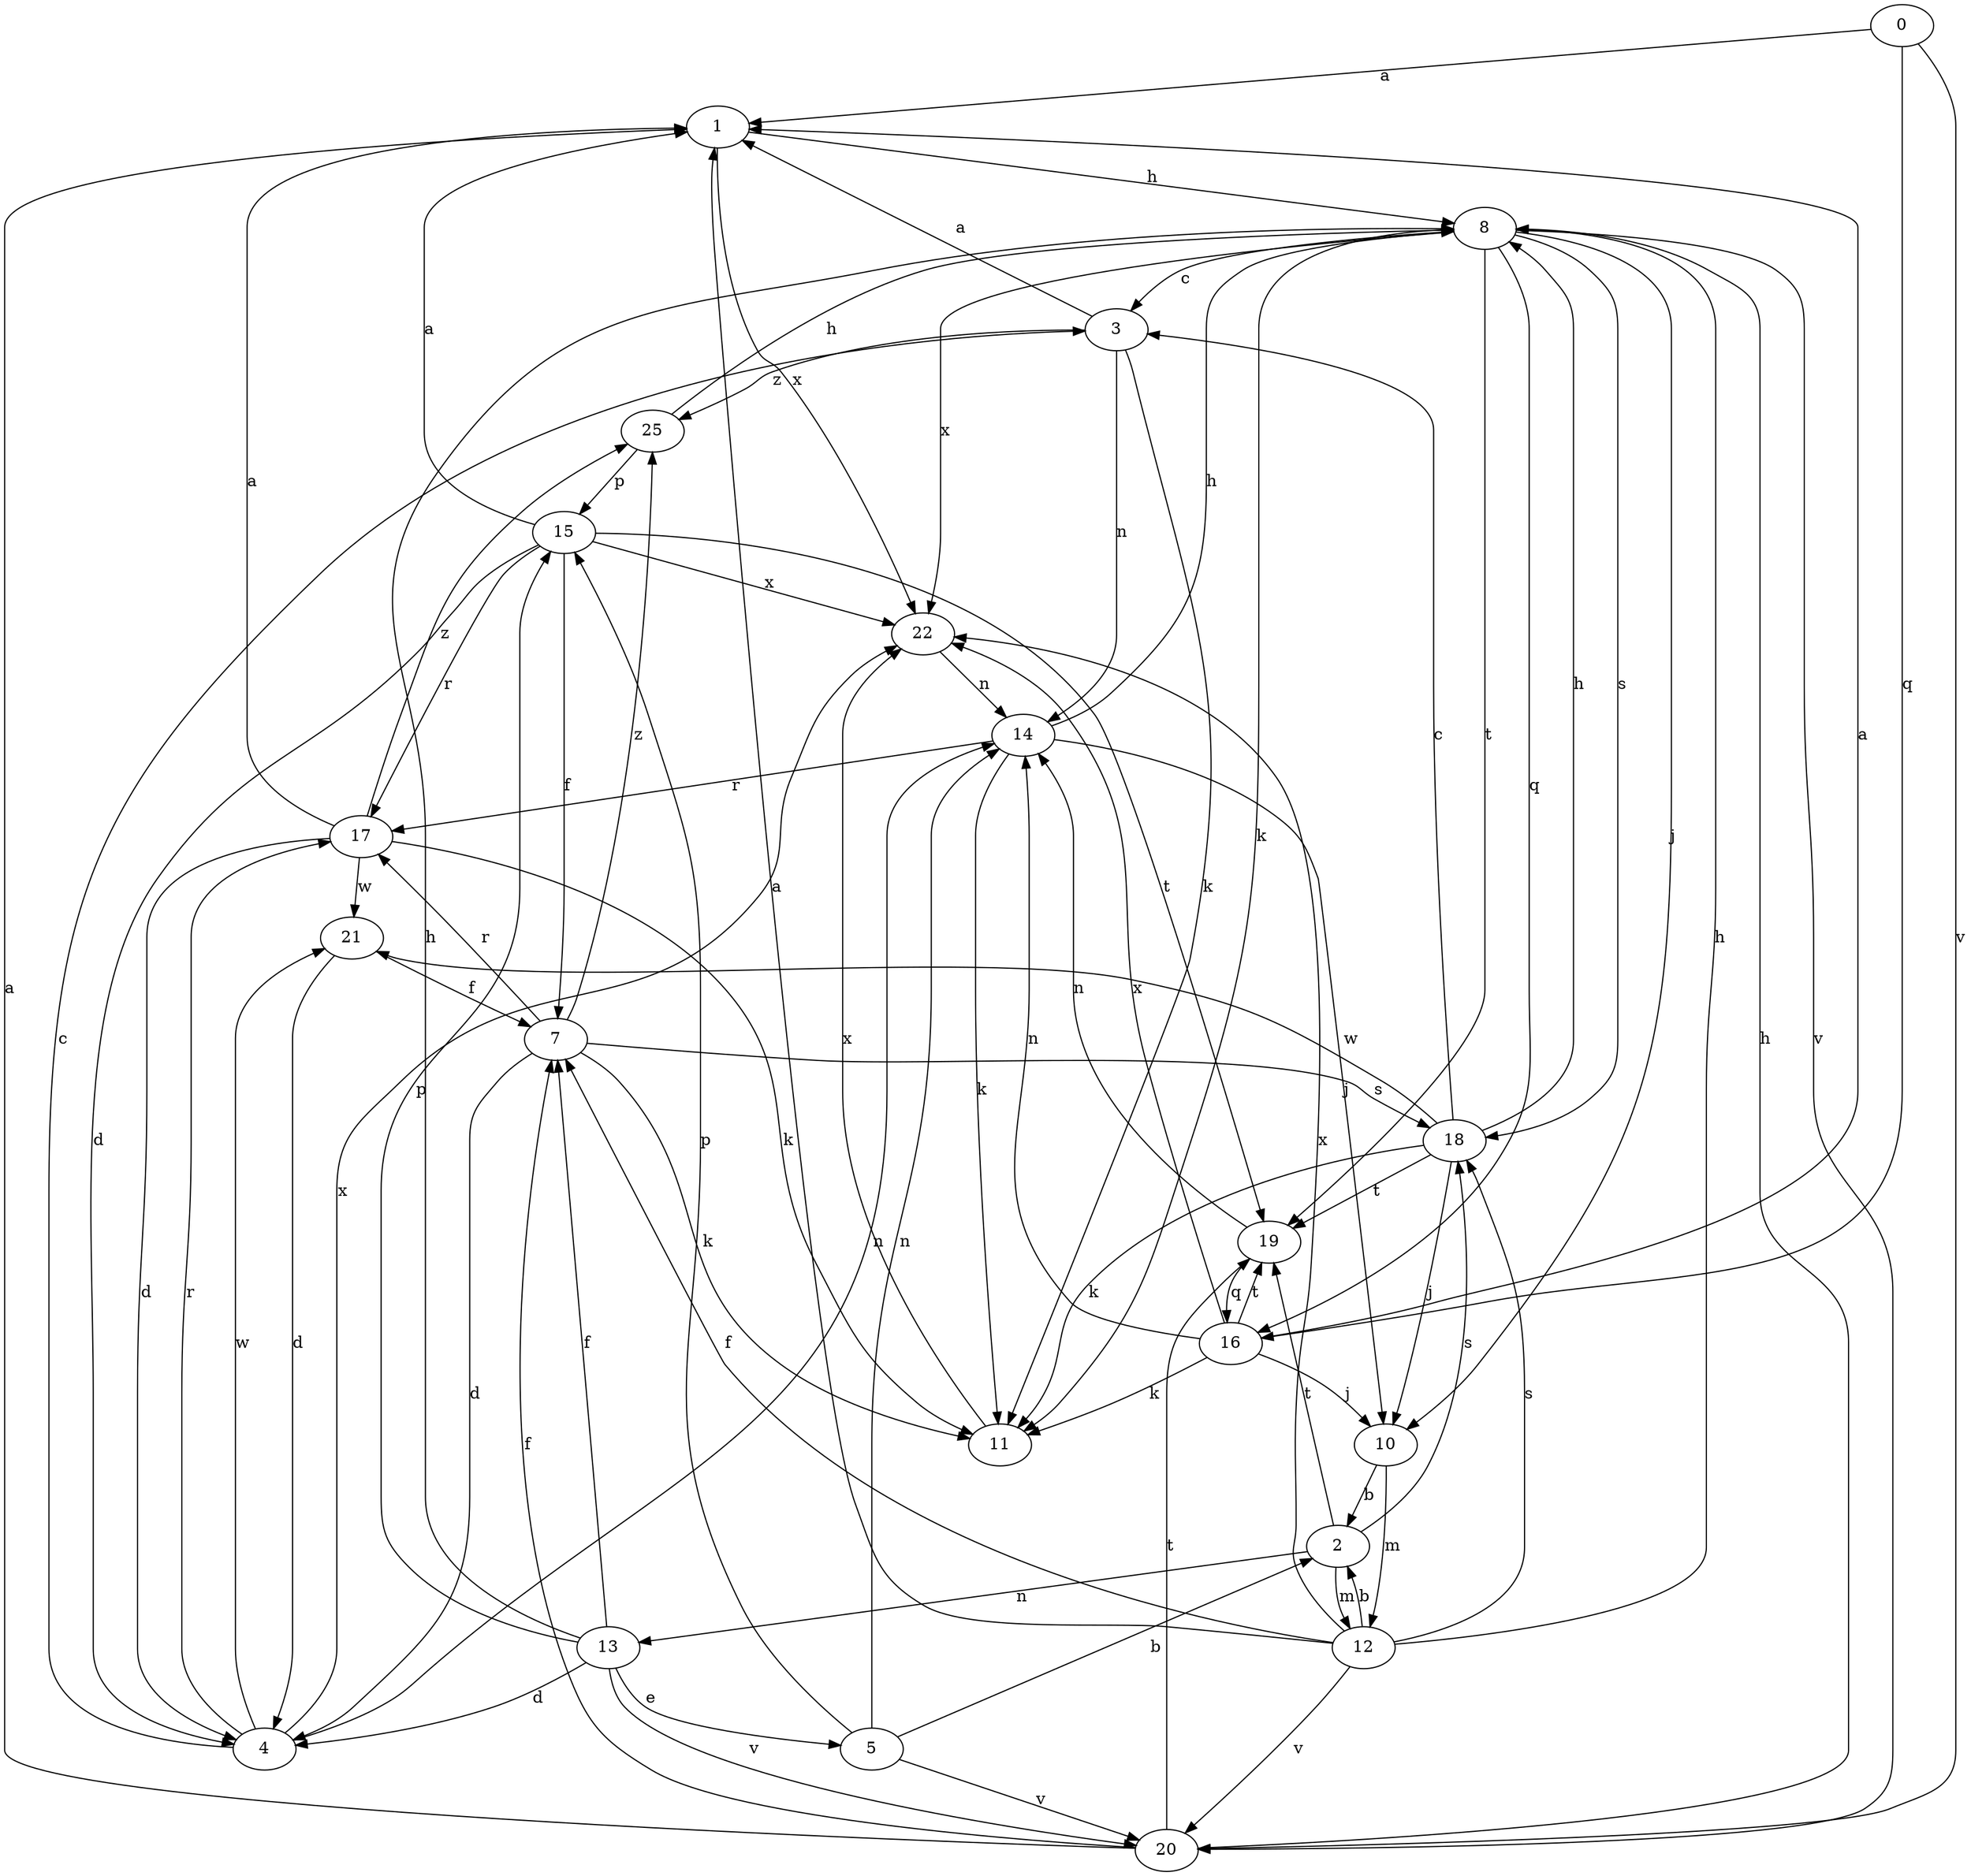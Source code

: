 strict digraph  {
1;
2;
3;
4;
5;
7;
8;
10;
11;
12;
13;
14;
15;
16;
17;
18;
19;
20;
21;
0;
22;
25;
1 -> 8  [label=h];
1 -> 22  [label=x];
2 -> 12  [label=m];
2 -> 13  [label=n];
2 -> 18  [label=s];
2 -> 19  [label=t];
3 -> 1  [label=a];
3 -> 11  [label=k];
3 -> 14  [label=n];
3 -> 25  [label=z];
4 -> 3  [label=c];
4 -> 14  [label=n];
4 -> 17  [label=r];
4 -> 21  [label=w];
4 -> 22  [label=x];
5 -> 2  [label=b];
5 -> 14  [label=n];
5 -> 15  [label=p];
5 -> 20  [label=v];
7 -> 4  [label=d];
7 -> 11  [label=k];
7 -> 17  [label=r];
7 -> 18  [label=s];
7 -> 25  [label=z];
8 -> 3  [label=c];
8 -> 10  [label=j];
8 -> 11  [label=k];
8 -> 16  [label=q];
8 -> 18  [label=s];
8 -> 19  [label=t];
8 -> 20  [label=v];
8 -> 22  [label=x];
10 -> 2  [label=b];
10 -> 12  [label=m];
11 -> 22  [label=x];
12 -> 1  [label=a];
12 -> 2  [label=b];
12 -> 7  [label=f];
12 -> 8  [label=h];
12 -> 18  [label=s];
12 -> 20  [label=v];
12 -> 22  [label=x];
13 -> 4  [label=d];
13 -> 5  [label=e];
13 -> 7  [label=f];
13 -> 8  [label=h];
13 -> 15  [label=p];
13 -> 20  [label=v];
14 -> 8  [label=h];
14 -> 10  [label=j];
14 -> 11  [label=k];
14 -> 17  [label=r];
15 -> 1  [label=a];
15 -> 4  [label=d];
15 -> 7  [label=f];
15 -> 17  [label=r];
15 -> 19  [label=t];
15 -> 22  [label=x];
16 -> 1  [label=a];
16 -> 10  [label=j];
16 -> 11  [label=k];
16 -> 14  [label=n];
16 -> 19  [label=t];
16 -> 22  [label=x];
17 -> 1  [label=a];
17 -> 4  [label=d];
17 -> 11  [label=k];
17 -> 21  [label=w];
17 -> 25  [label=z];
18 -> 3  [label=c];
18 -> 8  [label=h];
18 -> 10  [label=j];
18 -> 11  [label=k];
18 -> 19  [label=t];
18 -> 21  [label=w];
19 -> 14  [label=n];
19 -> 16  [label=q];
20 -> 1  [label=a];
20 -> 7  [label=f];
20 -> 8  [label=h];
20 -> 19  [label=t];
21 -> 4  [label=d];
21 -> 7  [label=f];
0 -> 1  [label=a];
0 -> 16  [label=q];
0 -> 20  [label=v];
22 -> 14  [label=n];
25 -> 8  [label=h];
25 -> 15  [label=p];
}
